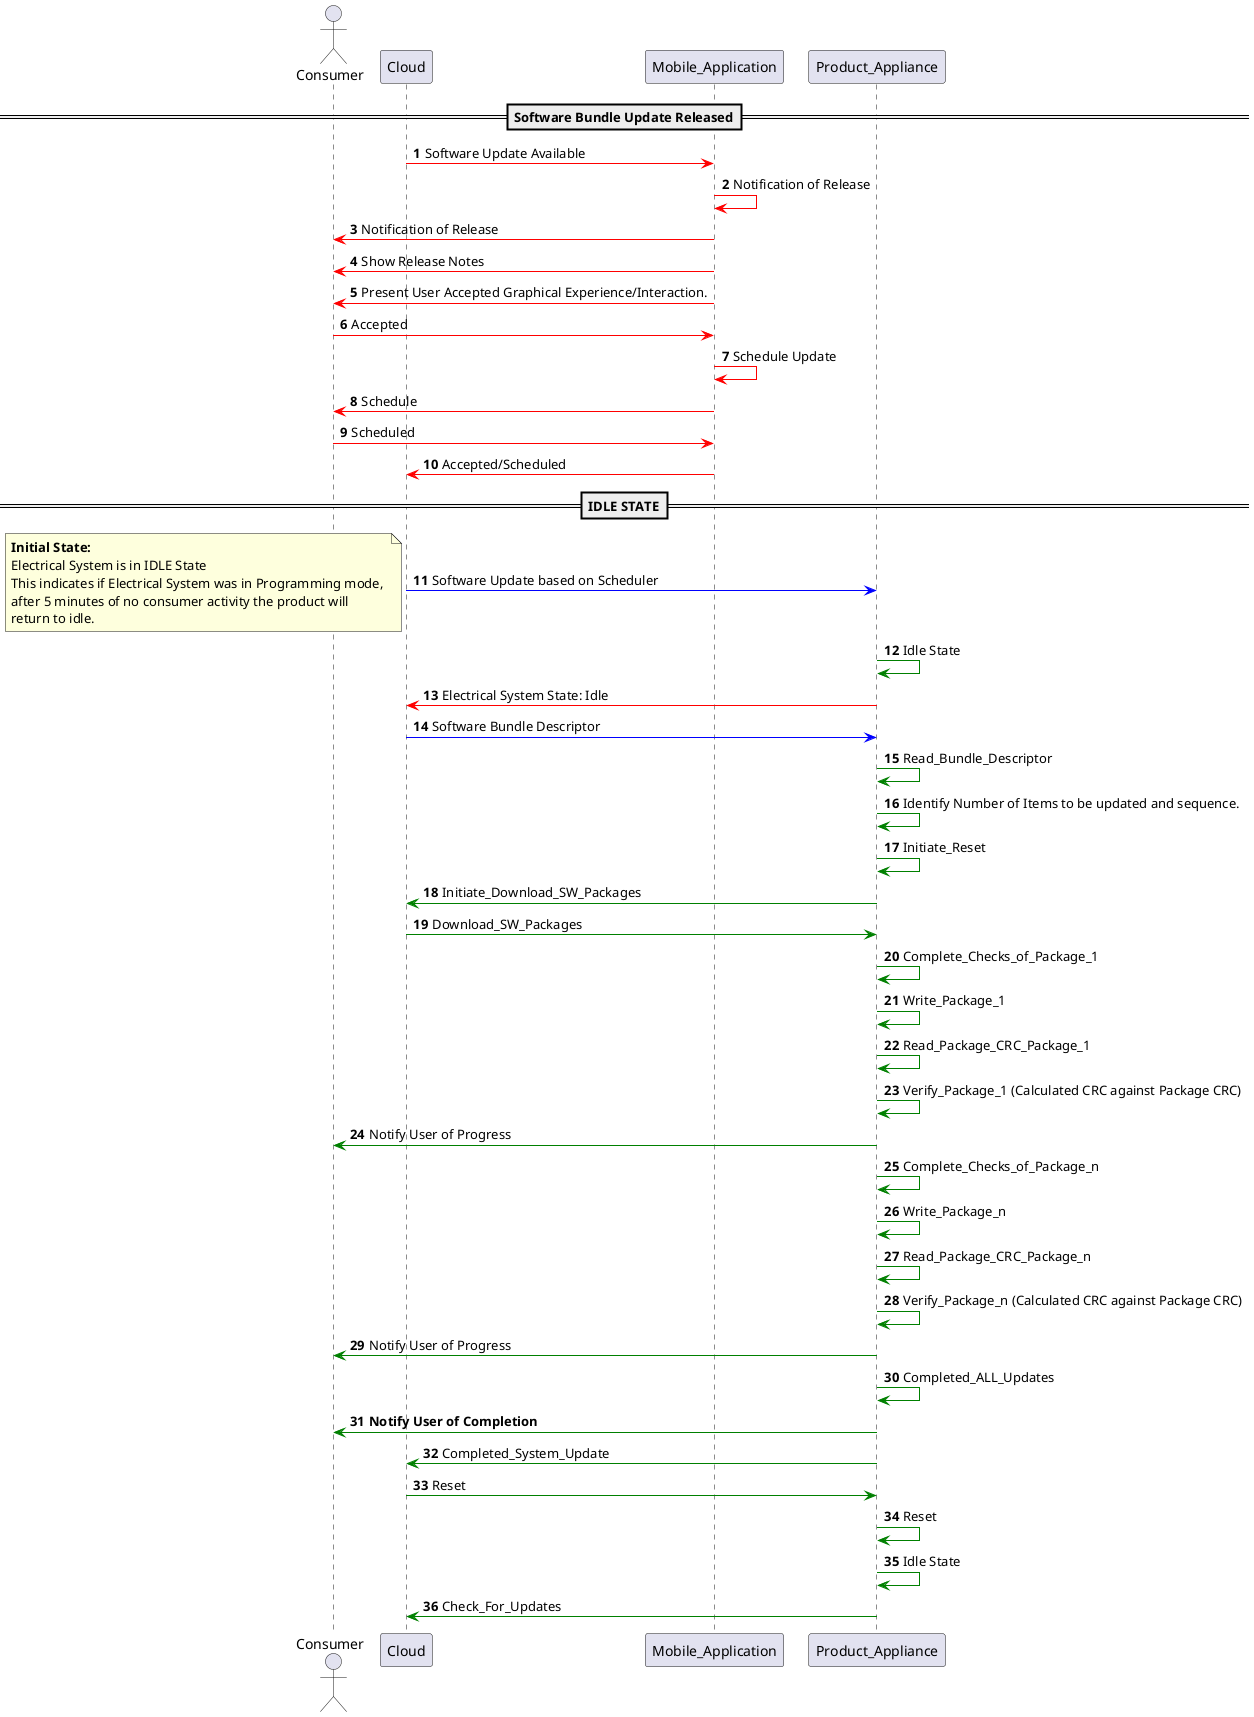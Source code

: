 @startuml user_interaction_sequence

    autonumber
    actor Consumer

    ==Software Bundle Update Released==
    Cloud -[#red]> Mobile_Application : Software Update Available
    Mobile_Application -[#red]> Mobile_Application : Notification of Release
    Mobile_Application -[#red]> Consumer : Notification of Release
    Mobile_Application -[#red]> Consumer : Show Release Notes
    Mobile_Application -[#red]> Consumer : Present User Accepted Graphical Experience/Interaction.
    Consumer -[#red]> Mobile_Application : Accepted
    Mobile_Application -[#red]> Mobile_Application : Schedule Update
    Mobile_Application -[#red]> Consumer : Schedule
    Consumer -[#red]> Mobile_Application : Scheduled
    Mobile_Application -[#red]> Cloud : Accepted/Scheduled

    ==IDLE STATE==

    Cloud -[#blue]> Product_Appliance: Software Update based on Scheduler
    note left 
    **Initial State:**
    Electrical System is in IDLE State
    This indicates if Electrical System was in Programming mode, 
    after 5 minutes of no consumer activity the product will 
    return to idle.
    end note
    Product_Appliance -[#Green]> Product_Appliance : Idle State
    Product_Appliance -[#red]> Cloud: Electrical System State: Idle
    Cloud -[#blue]> Product_Appliance: Software Bundle Descriptor
    Product_Appliance -[#Green]> Product_Appliance : Read_Bundle_Descriptor
    Product_Appliance -[#Green]> Product_Appliance : Identify Number of Items to be updated and sequence.
    Product_Appliance -[#Green]> Product_Appliance : Initiate_Reset
    Product_Appliance -[#Green]> Cloud : Initiate_Download_SW_Packages
    Cloud -[#Green]> Product_Appliance : Download_SW_Packages
    Product_Appliance -[#Green]> Product_Appliance : Complete_Checks_of_Package_1
    Product_Appliance -[#Green]> Product_Appliance : Write_Package_1
    Product_Appliance -[#Green]> Product_Appliance : Read_Package_CRC_Package_1
    Product_Appliance -[#Green]> Product_Appliance : Verify_Package_1 (Calculated CRC against Package CRC)
    Product_Appliance -[#Green]> Consumer : Notify User of Progress
    Product_Appliance -[#Green]> Product_Appliance : Complete_Checks_of_Package_n
    Product_Appliance -[#Green]> Product_Appliance : Write_Package_n
    Product_Appliance -[#Green]> Product_Appliance : Read_Package_CRC_Package_n
    Product_Appliance -[#Green]> Product_Appliance : Verify_Package_n (Calculated CRC against Package CRC)
    Product_Appliance -[#Green]> Consumer : Notify User of Progress
    Product_Appliance -[#Green]> Product_Appliance : Completed_ALL_Updates
    Product_Appliance -[#Green]> Consumer : **Notify User of Completion**
    Product_Appliance -[#Green]> Cloud : Completed_System_Update
    Cloud -[#Green]> Product_Appliance: Reset
    Product_Appliance -[#Green]> Product_Appliance : Reset
    Product_Appliance -[#Green]> Product_Appliance : Idle State
    Product_Appliance -[#Green]> Cloud : Check_For_Updates
    
@enduml
